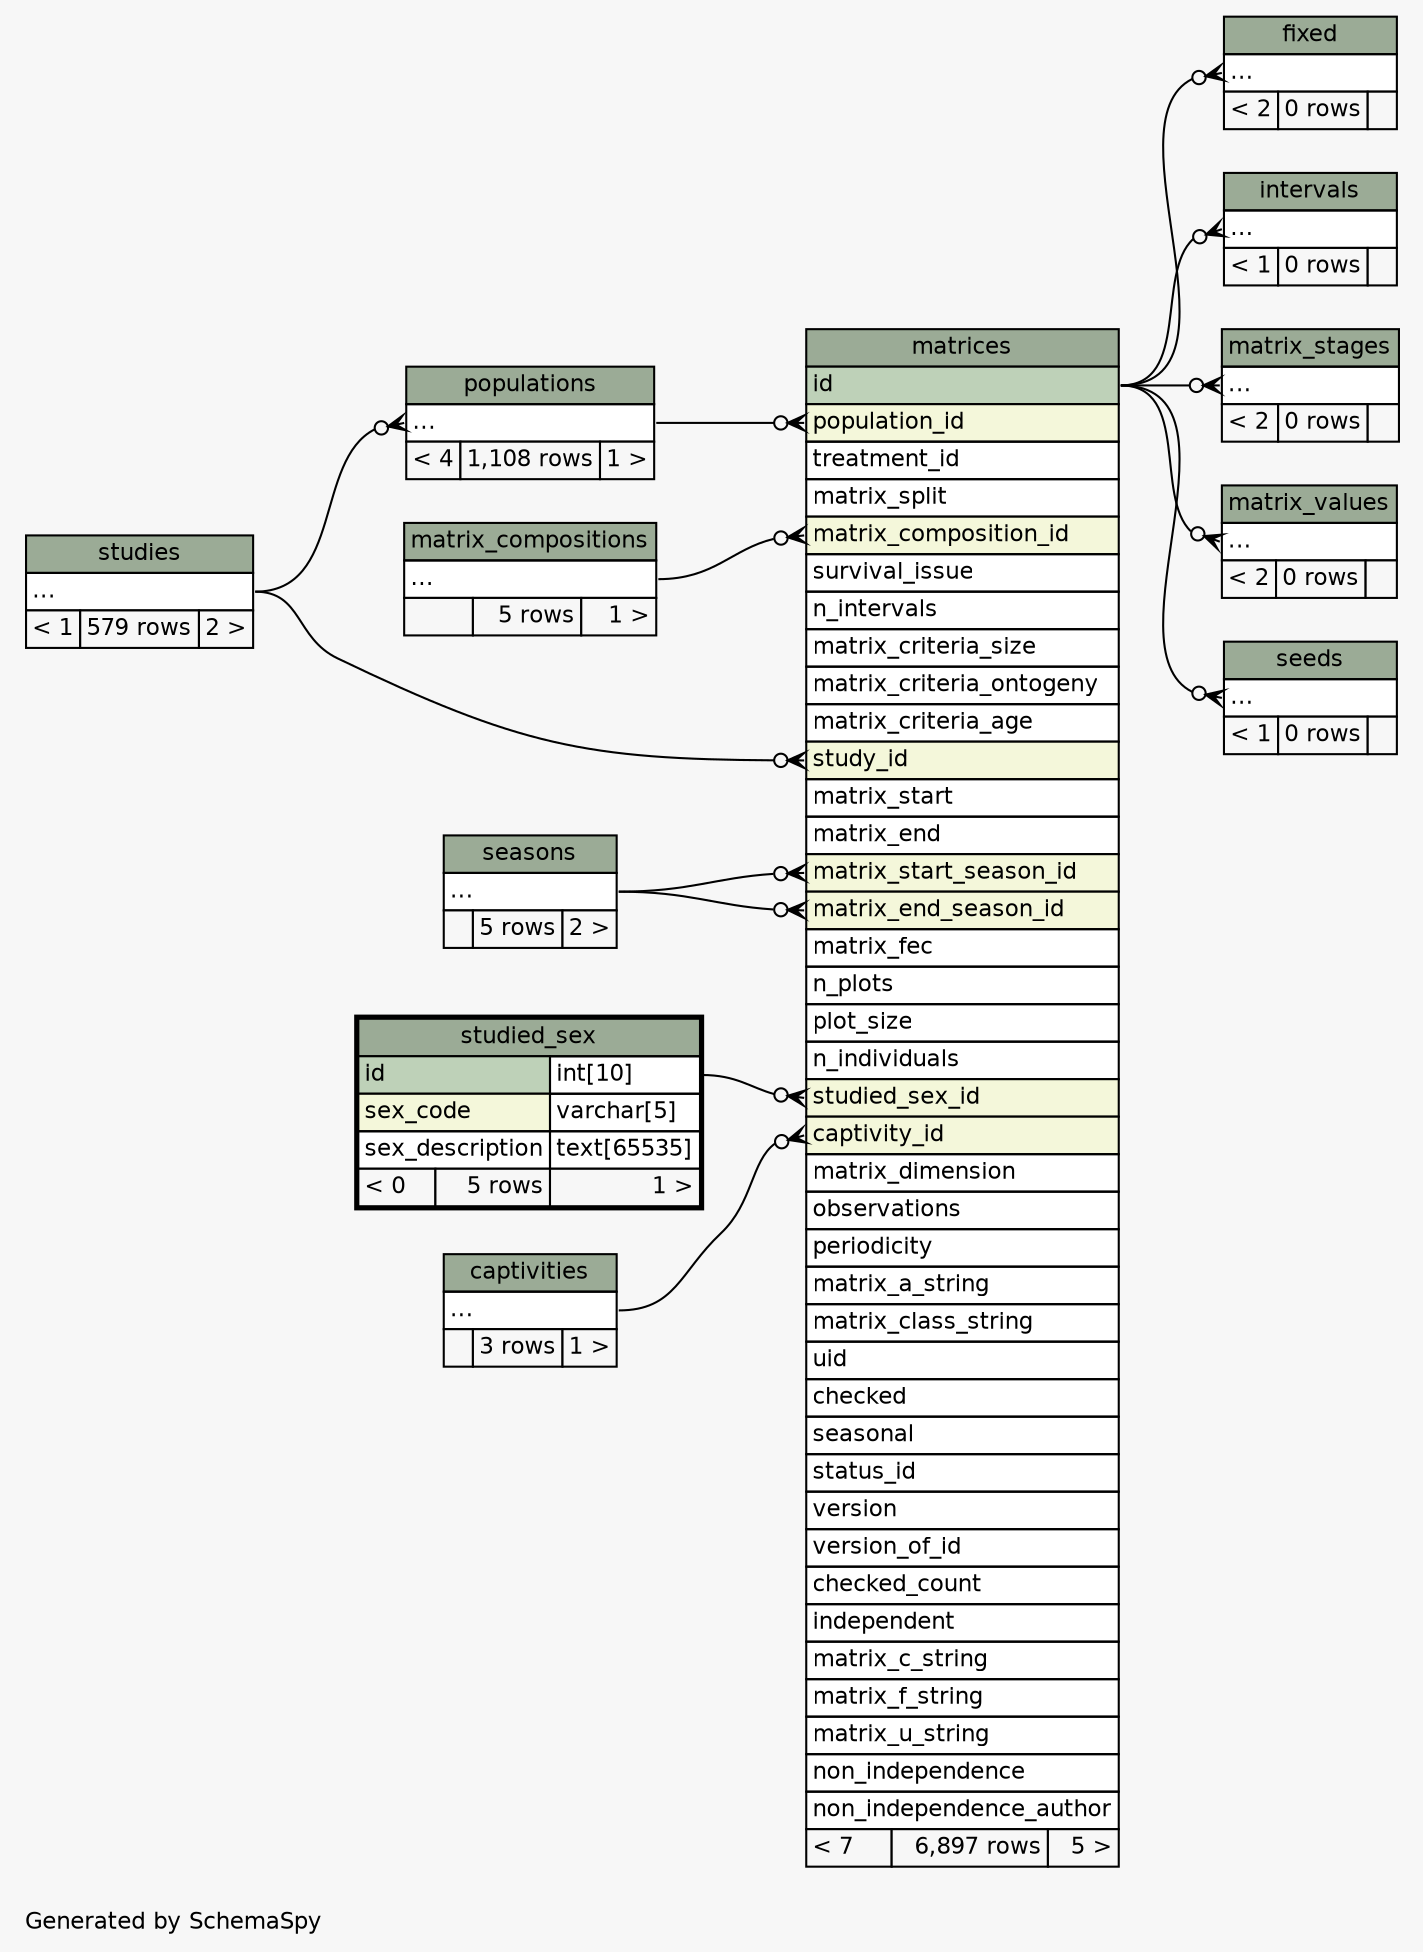 // dot 2.38.0 on Linux 4.4.0-42-generic
// SchemaSpy rev 590
digraph "twoDegreesRelationshipsDiagram" {
  graph [
    rankdir="RL"
    bgcolor="#f7f7f7"
    label="\nGenerated by SchemaSpy"
    labeljust="l"
    nodesep="0.18"
    ranksep="0.46"
    fontname="Helvetica"
    fontsize="11"
  ];
  node [
    fontname="Helvetica"
    fontsize="11"
    shape="plaintext"
  ];
  edge [
    arrowsize="0.8"
  ];
  "fixed":"elipses":w -> "matrices":"id":e [arrowhead=none dir=back arrowtail=crowodot];
  "intervals":"elipses":w -> "matrices":"id":e [arrowhead=none dir=back arrowtail=crowodot];
  "matrices":"captivity_id":w -> "captivities":"elipses":e [arrowhead=none dir=back arrowtail=crowodot];
  "matrices":"matrix_composition_id":w -> "matrix_compositions":"elipses":e [arrowhead=none dir=back arrowtail=crowodot];
  "matrices":"matrix_end_season_id":w -> "seasons":"elipses":e [arrowhead=none dir=back arrowtail=crowodot];
  "matrices":"matrix_start_season_id":w -> "seasons":"elipses":e [arrowhead=none dir=back arrowtail=crowodot];
  "matrices":"population_id":w -> "populations":"elipses":e [arrowhead=none dir=back arrowtail=crowodot];
  "matrices":"studied_sex_id":w -> "studied_sex":"id.type":e [arrowhead=none dir=back arrowtail=crowodot];
  "matrices":"study_id":w -> "studies":"elipses":e [arrowhead=none dir=back arrowtail=crowodot];
  "matrix_stages":"elipses":w -> "matrices":"id":e [arrowhead=none dir=back arrowtail=crowodot];
  "matrix_values":"elipses":w -> "matrices":"id":e [arrowhead=none dir=back arrowtail=crowodot];
  "populations":"elipses":w -> "studies":"elipses":e [arrowhead=none dir=back arrowtail=crowodot];
  "seeds":"elipses":w -> "matrices":"id":e [arrowhead=none dir=back arrowtail=crowodot];
  "captivities" [
    label=<
    <TABLE BORDER="0" CELLBORDER="1" CELLSPACING="0" BGCOLOR="#ffffff">
      <TR><TD COLSPAN="3" BGCOLOR="#9bab96" ALIGN="CENTER">captivities</TD></TR>
      <TR><TD PORT="elipses" COLSPAN="3" ALIGN="LEFT">...</TD></TR>
      <TR><TD ALIGN="LEFT" BGCOLOR="#f7f7f7">  </TD><TD ALIGN="RIGHT" BGCOLOR="#f7f7f7">3 rows</TD><TD ALIGN="RIGHT" BGCOLOR="#f7f7f7">1 &gt;</TD></TR>
    </TABLE>>
    URL="captivities.html"
    tooltip="captivities"
  ];
  "fixed" [
    label=<
    <TABLE BORDER="0" CELLBORDER="1" CELLSPACING="0" BGCOLOR="#ffffff">
      <TR><TD COLSPAN="3" BGCOLOR="#9bab96" ALIGN="CENTER">fixed</TD></TR>
      <TR><TD PORT="elipses" COLSPAN="3" ALIGN="LEFT">...</TD></TR>
      <TR><TD ALIGN="LEFT" BGCOLOR="#f7f7f7">&lt; 2</TD><TD ALIGN="RIGHT" BGCOLOR="#f7f7f7">0 rows</TD><TD ALIGN="RIGHT" BGCOLOR="#f7f7f7">  </TD></TR>
    </TABLE>>
    URL="fixed.html"
    tooltip="fixed"
  ];
  "intervals" [
    label=<
    <TABLE BORDER="0" CELLBORDER="1" CELLSPACING="0" BGCOLOR="#ffffff">
      <TR><TD COLSPAN="3" BGCOLOR="#9bab96" ALIGN="CENTER">intervals</TD></TR>
      <TR><TD PORT="elipses" COLSPAN="3" ALIGN="LEFT">...</TD></TR>
      <TR><TD ALIGN="LEFT" BGCOLOR="#f7f7f7">&lt; 1</TD><TD ALIGN="RIGHT" BGCOLOR="#f7f7f7">0 rows</TD><TD ALIGN="RIGHT" BGCOLOR="#f7f7f7">  </TD></TR>
    </TABLE>>
    URL="intervals.html"
    tooltip="intervals"
  ];
  "matrices" [
    label=<
    <TABLE BORDER="0" CELLBORDER="1" CELLSPACING="0" BGCOLOR="#ffffff">
      <TR><TD COLSPAN="3" BGCOLOR="#9bab96" ALIGN="CENTER">matrices</TD></TR>
      <TR><TD PORT="id" COLSPAN="3" BGCOLOR="#bed1b8" ALIGN="LEFT">id</TD></TR>
      <TR><TD PORT="population_id" COLSPAN="3" BGCOLOR="#f4f7da" ALIGN="LEFT">population_id</TD></TR>
      <TR><TD PORT="treatment_id" COLSPAN="3" ALIGN="LEFT">treatment_id</TD></TR>
      <TR><TD PORT="matrix_split" COLSPAN="3" ALIGN="LEFT">matrix_split</TD></TR>
      <TR><TD PORT="matrix_composition_id" COLSPAN="3" BGCOLOR="#f4f7da" ALIGN="LEFT">matrix_composition_id</TD></TR>
      <TR><TD PORT="survival_issue" COLSPAN="3" ALIGN="LEFT">survival_issue</TD></TR>
      <TR><TD PORT="n_intervals" COLSPAN="3" ALIGN="LEFT">n_intervals</TD></TR>
      <TR><TD PORT="matrix_criteria_size" COLSPAN="3" ALIGN="LEFT">matrix_criteria_size</TD></TR>
      <TR><TD PORT="matrix_criteria_ontogeny" COLSPAN="3" ALIGN="LEFT">matrix_criteria_ontogeny</TD></TR>
      <TR><TD PORT="matrix_criteria_age" COLSPAN="3" ALIGN="LEFT">matrix_criteria_age</TD></TR>
      <TR><TD PORT="study_id" COLSPAN="3" BGCOLOR="#f4f7da" ALIGN="LEFT">study_id</TD></TR>
      <TR><TD PORT="matrix_start" COLSPAN="3" ALIGN="LEFT">matrix_start</TD></TR>
      <TR><TD PORT="matrix_end" COLSPAN="3" ALIGN="LEFT">matrix_end</TD></TR>
      <TR><TD PORT="matrix_start_season_id" COLSPAN="3" BGCOLOR="#f4f7da" ALIGN="LEFT">matrix_start_season_id</TD></TR>
      <TR><TD PORT="matrix_end_season_id" COLSPAN="3" BGCOLOR="#f4f7da" ALIGN="LEFT">matrix_end_season_id</TD></TR>
      <TR><TD PORT="matrix_fec" COLSPAN="3" ALIGN="LEFT">matrix_fec</TD></TR>
      <TR><TD PORT="n_plots" COLSPAN="3" ALIGN="LEFT">n_plots</TD></TR>
      <TR><TD PORT="plot_size" COLSPAN="3" ALIGN="LEFT">plot_size</TD></TR>
      <TR><TD PORT="n_individuals" COLSPAN="3" ALIGN="LEFT">n_individuals</TD></TR>
      <TR><TD PORT="studied_sex_id" COLSPAN="3" BGCOLOR="#f4f7da" ALIGN="LEFT">studied_sex_id</TD></TR>
      <TR><TD PORT="captivity_id" COLSPAN="3" BGCOLOR="#f4f7da" ALIGN="LEFT">captivity_id</TD></TR>
      <TR><TD PORT="matrix_dimension" COLSPAN="3" ALIGN="LEFT">matrix_dimension</TD></TR>
      <TR><TD PORT="observations" COLSPAN="3" ALIGN="LEFT">observations</TD></TR>
      <TR><TD PORT="periodicity" COLSPAN="3" ALIGN="LEFT">periodicity</TD></TR>
      <TR><TD PORT="matrix_a_string" COLSPAN="3" ALIGN="LEFT">matrix_a_string</TD></TR>
      <TR><TD PORT="matrix_class_string" COLSPAN="3" ALIGN="LEFT">matrix_class_string</TD></TR>
      <TR><TD PORT="uid" COLSPAN="3" ALIGN="LEFT">uid</TD></TR>
      <TR><TD PORT="checked" COLSPAN="3" ALIGN="LEFT">checked</TD></TR>
      <TR><TD PORT="seasonal" COLSPAN="3" ALIGN="LEFT">seasonal</TD></TR>
      <TR><TD PORT="status_id" COLSPAN="3" ALIGN="LEFT">status_id</TD></TR>
      <TR><TD PORT="version" COLSPAN="3" ALIGN="LEFT">version</TD></TR>
      <TR><TD PORT="version_of_id" COLSPAN="3" ALIGN="LEFT">version_of_id</TD></TR>
      <TR><TD PORT="checked_count" COLSPAN="3" ALIGN="LEFT">checked_count</TD></TR>
      <TR><TD PORT="independent" COLSPAN="3" ALIGN="LEFT">independent</TD></TR>
      <TR><TD PORT="matrix_c_string" COLSPAN="3" ALIGN="LEFT">matrix_c_string</TD></TR>
      <TR><TD PORT="matrix_f_string" COLSPAN="3" ALIGN="LEFT">matrix_f_string</TD></TR>
      <TR><TD PORT="matrix_u_string" COLSPAN="3" ALIGN="LEFT">matrix_u_string</TD></TR>
      <TR><TD PORT="non_independence" COLSPAN="3" ALIGN="LEFT">non_independence</TD></TR>
      <TR><TD PORT="non_independence_author" COLSPAN="3" ALIGN="LEFT">non_independence_author</TD></TR>
      <TR><TD ALIGN="LEFT" BGCOLOR="#f7f7f7">&lt; 7</TD><TD ALIGN="RIGHT" BGCOLOR="#f7f7f7">6,897 rows</TD><TD ALIGN="RIGHT" BGCOLOR="#f7f7f7">5 &gt;</TD></TR>
    </TABLE>>
    URL="matrices.html"
    tooltip="matrices"
  ];
  "matrix_compositions" [
    label=<
    <TABLE BORDER="0" CELLBORDER="1" CELLSPACING="0" BGCOLOR="#ffffff">
      <TR><TD COLSPAN="3" BGCOLOR="#9bab96" ALIGN="CENTER">matrix_compositions</TD></TR>
      <TR><TD PORT="elipses" COLSPAN="3" ALIGN="LEFT">...</TD></TR>
      <TR><TD ALIGN="LEFT" BGCOLOR="#f7f7f7">  </TD><TD ALIGN="RIGHT" BGCOLOR="#f7f7f7">5 rows</TD><TD ALIGN="RIGHT" BGCOLOR="#f7f7f7">1 &gt;</TD></TR>
    </TABLE>>
    URL="matrix_compositions.html"
    tooltip="matrix_compositions"
  ];
  "matrix_stages" [
    label=<
    <TABLE BORDER="0" CELLBORDER="1" CELLSPACING="0" BGCOLOR="#ffffff">
      <TR><TD COLSPAN="3" BGCOLOR="#9bab96" ALIGN="CENTER">matrix_stages</TD></TR>
      <TR><TD PORT="elipses" COLSPAN="3" ALIGN="LEFT">...</TD></TR>
      <TR><TD ALIGN="LEFT" BGCOLOR="#f7f7f7">&lt; 2</TD><TD ALIGN="RIGHT" BGCOLOR="#f7f7f7">0 rows</TD><TD ALIGN="RIGHT" BGCOLOR="#f7f7f7">  </TD></TR>
    </TABLE>>
    URL="matrix_stages.html"
    tooltip="matrix_stages"
  ];
  "matrix_values" [
    label=<
    <TABLE BORDER="0" CELLBORDER="1" CELLSPACING="0" BGCOLOR="#ffffff">
      <TR><TD COLSPAN="3" BGCOLOR="#9bab96" ALIGN="CENTER">matrix_values</TD></TR>
      <TR><TD PORT="elipses" COLSPAN="3" ALIGN="LEFT">...</TD></TR>
      <TR><TD ALIGN="LEFT" BGCOLOR="#f7f7f7">&lt; 2</TD><TD ALIGN="RIGHT" BGCOLOR="#f7f7f7">0 rows</TD><TD ALIGN="RIGHT" BGCOLOR="#f7f7f7">  </TD></TR>
    </TABLE>>
    URL="matrix_values.html"
    tooltip="matrix_values"
  ];
  "populations" [
    label=<
    <TABLE BORDER="0" CELLBORDER="1" CELLSPACING="0" BGCOLOR="#ffffff">
      <TR><TD COLSPAN="3" BGCOLOR="#9bab96" ALIGN="CENTER">populations</TD></TR>
      <TR><TD PORT="elipses" COLSPAN="3" ALIGN="LEFT">...</TD></TR>
      <TR><TD ALIGN="LEFT" BGCOLOR="#f7f7f7">&lt; 4</TD><TD ALIGN="RIGHT" BGCOLOR="#f7f7f7">1,108 rows</TD><TD ALIGN="RIGHT" BGCOLOR="#f7f7f7">1 &gt;</TD></TR>
    </TABLE>>
    URL="populations.html"
    tooltip="populations"
  ];
  "seasons" [
    label=<
    <TABLE BORDER="0" CELLBORDER="1" CELLSPACING="0" BGCOLOR="#ffffff">
      <TR><TD COLSPAN="3" BGCOLOR="#9bab96" ALIGN="CENTER">seasons</TD></TR>
      <TR><TD PORT="elipses" COLSPAN="3" ALIGN="LEFT">...</TD></TR>
      <TR><TD ALIGN="LEFT" BGCOLOR="#f7f7f7">  </TD><TD ALIGN="RIGHT" BGCOLOR="#f7f7f7">5 rows</TD><TD ALIGN="RIGHT" BGCOLOR="#f7f7f7">2 &gt;</TD></TR>
    </TABLE>>
    URL="seasons.html"
    tooltip="seasons"
  ];
  "seeds" [
    label=<
    <TABLE BORDER="0" CELLBORDER="1" CELLSPACING="0" BGCOLOR="#ffffff">
      <TR><TD COLSPAN="3" BGCOLOR="#9bab96" ALIGN="CENTER">seeds</TD></TR>
      <TR><TD PORT="elipses" COLSPAN="3" ALIGN="LEFT">...</TD></TR>
      <TR><TD ALIGN="LEFT" BGCOLOR="#f7f7f7">&lt; 1</TD><TD ALIGN="RIGHT" BGCOLOR="#f7f7f7">0 rows</TD><TD ALIGN="RIGHT" BGCOLOR="#f7f7f7">  </TD></TR>
    </TABLE>>
    URL="seeds.html"
    tooltip="seeds"
  ];
  "studied_sex" [
    label=<
    <TABLE BORDER="2" CELLBORDER="1" CELLSPACING="0" BGCOLOR="#ffffff">
      <TR><TD COLSPAN="3" BGCOLOR="#9bab96" ALIGN="CENTER">studied_sex</TD></TR>
      <TR><TD PORT="id" COLSPAN="2" BGCOLOR="#bed1b8" ALIGN="LEFT">id</TD><TD PORT="id.type" ALIGN="LEFT">int[10]</TD></TR>
      <TR><TD PORT="sex_code" COLSPAN="2" BGCOLOR="#f4f7da" ALIGN="LEFT">sex_code</TD><TD PORT="sex_code.type" ALIGN="LEFT">varchar[5]</TD></TR>
      <TR><TD PORT="sex_description" COLSPAN="2" ALIGN="LEFT">sex_description</TD><TD PORT="sex_description.type" ALIGN="LEFT">text[65535]</TD></TR>
      <TR><TD ALIGN="LEFT" BGCOLOR="#f7f7f7">&lt; 0</TD><TD ALIGN="RIGHT" BGCOLOR="#f7f7f7">5 rows</TD><TD ALIGN="RIGHT" BGCOLOR="#f7f7f7">1 &gt;</TD></TR>
    </TABLE>>
    URL="studied_sex.html"
    tooltip="studied_sex"
  ];
  "studies" [
    label=<
    <TABLE BORDER="0" CELLBORDER="1" CELLSPACING="0" BGCOLOR="#ffffff">
      <TR><TD COLSPAN="3" BGCOLOR="#9bab96" ALIGN="CENTER">studies</TD></TR>
      <TR><TD PORT="elipses" COLSPAN="3" ALIGN="LEFT">...</TD></TR>
      <TR><TD ALIGN="LEFT" BGCOLOR="#f7f7f7">&lt; 1</TD><TD ALIGN="RIGHT" BGCOLOR="#f7f7f7">579 rows</TD><TD ALIGN="RIGHT" BGCOLOR="#f7f7f7">2 &gt;</TD></TR>
    </TABLE>>
    URL="studies.html"
    tooltip="studies"
  ];
}
